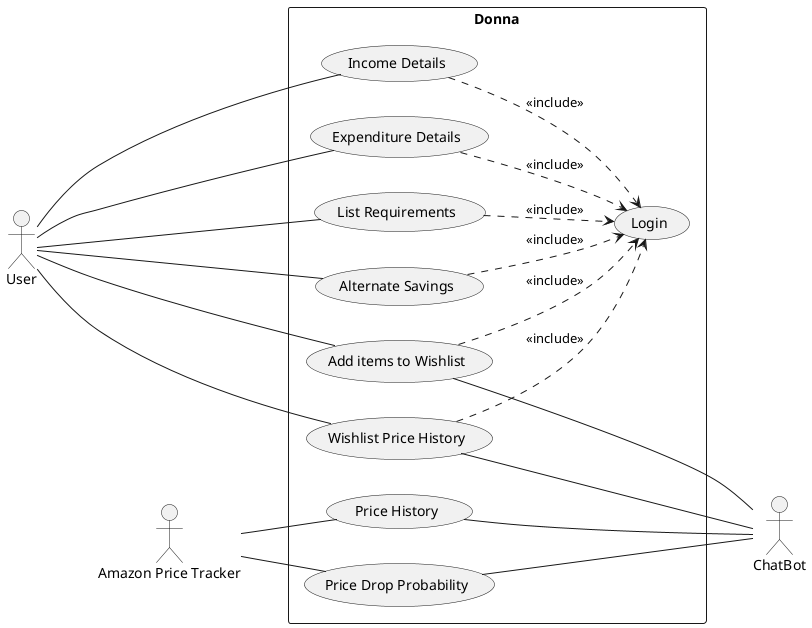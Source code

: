 @startuml Use Case Diagram
left to right direction
skinparam packageStyle rectangle
actor User 
actor "Amazon Price Tracker" as Tracker
actor ChatBot
rectangle Donna {
  usecase "Income Details" as UC1
  usecase "Expenditure Details" as UC2
  usecase "List Requirements" as UC3
  usecase "Alternate Savings" as UC4
  usecase "Add items to Wishlist" as UC5
  usecase "Wishlist Price History" as UC6
  usecase "Price History" as UC7
  usecase "Price Drop Probability" as UC8
  usecase "Login" as UC9
}
User --- UC1
User -- UC2
User -- UC3
User -- UC4
User -- UC5
User -- UC6
Tracker -- UC7
Tracker -- UC8
UC5 --- ChatBot
UC6 --- ChatBot
UC7 --- ChatBot
UC8 --- ChatBot
UC1 ..> UC9 : <<include>>
UC2 ..> UC9 : <<include>>
UC3 ..> UC9 : <<include>>
UC4 ..> UC9 : <<include>>
UC5 ..> UC9 : <<include>>
UC6 ..> UC9 : <<include>>
@enduml